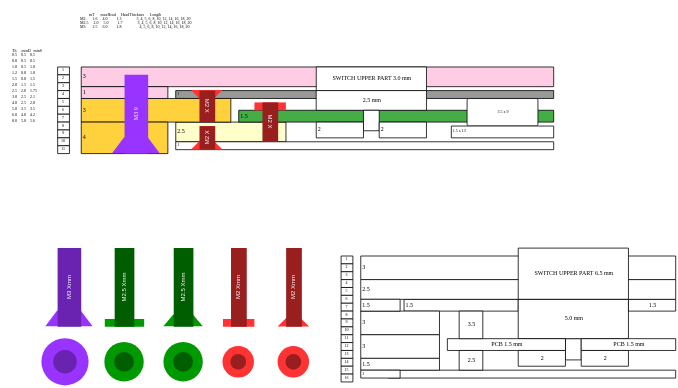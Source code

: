 <mxfile version="24.6.4" type="device">
  <diagram name="Page-1" id="6q55u24PyY2lI7wjEJeS">
    <mxGraphModel dx="134" dy="117" grid="1" gridSize="3.937" guides="0" tooltips="1" connect="1" arrows="1" fold="1" page="1" pageScale="1" pageWidth="413" pageHeight="291" math="0" shadow="0">
      <root>
        <mxCell id="0" />
        <mxCell id="1" parent="0" />
        <mxCell id="IqZT-jAwXNIvnsMeMo-4-17" value="2.5" style="verticalLabelPosition=middle;verticalAlign=middle;shape=mxgraph.basic.rect;fillColor2=none;strokeWidth=0.394;size=20;indent=5;labelPosition=center;align=left;fontSize=3;spacing=0;spacingLeft=1.968;fontFamily=Consolas;spacingTop=1.968;fillColor=#FFFFCC;" parent="1" vertex="1">
          <mxGeometry x="86.63" y="74.8" width="55.1" height="9.84" as="geometry" />
        </mxCell>
        <mxCell id="BOpzRuNXo1N_ohKq1Wjf-14" value="1.5" style="verticalLabelPosition=middle;verticalAlign=middle;shape=mxgraph.basic.rect;fillColor2=none;strokeWidth=0.394;size=20;indent=5;snapToPoint=1;spacing=0;fontSize=3;labelPosition=center;align=left;spacingTop=1.968;spacingLeft=1.968;fontFamily=Consolas;" parent="1" vertex="1">
          <mxGeometry x="200.78" y="163.4" width="57.09" height="5.91" as="geometry" />
        </mxCell>
        <mxCell id="BFdBF8wN3BKMCY04Q8-_-1" value="3" style="verticalLabelPosition=middle;verticalAlign=middle;shape=mxgraph.basic.rect;fillColor2=none;strokeWidth=0.394;size=5;indent=5;topLeftStyle=default;fontSize=3;labelPosition=center;align=left;spacing=0;spacingLeft=1.968;fontFamily=Consolas;spacingTop=1.968;" parent="1" vertex="1">
          <mxGeometry x="179.13" y="141.75" width="157.47" height="11.81" as="geometry" />
        </mxCell>
        <mxCell id="BFdBF8wN3BKMCY04Q8-_-3" value="3" style="verticalLabelPosition=middle;verticalAlign=middle;shape=mxgraph.basic.rect;fillColor2=none;strokeWidth=0.394;size=20;indent=5;labelPosition=center;align=left;fontSize=3;spacing=0;spacingLeft=1.968;fontFamily=Consolas;spacingTop=1.968;" parent="1" vertex="1">
          <mxGeometry x="179.13" y="169.3" width="39.36" height="11.82" as="geometry" />
        </mxCell>
        <mxCell id="BFdBF8wN3BKMCY04Q8-_-4" value="1" style="verticalLabelPosition=middle;verticalAlign=middle;shape=mxgraph.basic.rect;fillColor2=none;strokeWidth=0.394;size=20;indent=5;spacing=0;fontSize=2;labelPosition=center;align=left;spacingLeft=1.968;fontFamily=Consolas;spacingTop=1.968;" parent="1" vertex="1">
          <mxGeometry x="192.9" y="198.84" width="143.69" height="3.94" as="geometry" />
        </mxCell>
        <mxCell id="BFdBF8wN3BKMCY04Q8-_-5" value="" style="verticalLabelPosition=bottom;verticalAlign=top;shape=mxgraph.basic.rect;fillColor2=none;strokeWidth=0.394;size=20;indent=5;snapToPoint=1;spacing=0;fontFamily=Consolas;spacingTop=1.968;spacingLeft=1.968;" parent="1" vertex="1">
          <mxGeometry x="281.48" y="183.08" width="7.87" height="10.63" as="geometry" />
        </mxCell>
        <mxCell id="BFdBF8wN3BKMCY04Q8-_-6" value="5.0 mm" style="verticalLabelPosition=middle;verticalAlign=middle;shape=mxgraph.basic.rect;fillColor2=none;strokeWidth=0.394;size=20;indent=5;snapToPoint=1;labelPosition=center;align=center;spacing=0;fontSize=3;fontFamily=Consolas;spacingTop=1.968;spacingLeft=1.968;" parent="1" vertex="1">
          <mxGeometry x="257.858" y="163.394" width="55.118" height="19.68" as="geometry" />
        </mxCell>
        <mxCell id="BOpzRuNXo1N_ohKq1Wjf-1" value="PCB 1.5 mm" style="verticalLabelPosition=middle;verticalAlign=middle;shape=mxgraph.basic.rect;fillColor2=none;strokeWidth=0.394;size=20;indent=5;snapToPoint=1;spacing=0;fontSize=3;labelPosition=center;align=center;spacingTop=1.968;fontFamily=Consolas;spacingLeft=1.968;" parent="1" vertex="1">
          <mxGeometry x="222.43" y="183.08" width="59.06" height="5.91" as="geometry" />
        </mxCell>
        <mxCell id="BOpzRuNXo1N_ohKq1Wjf-7" value="PCB 1.5 mm" style="verticalLabelPosition=middle;verticalAlign=middle;shape=mxgraph.basic.rect;fillColor2=none;strokeWidth=0.394;size=20;indent=5;snapToPoint=1;spacing=0;fontSize=3;labelPosition=center;align=center;spacingTop=1.968;fontFamily=Consolas;spacingLeft=1.968;" parent="1" vertex="1">
          <mxGeometry x="289.36" y="183.08" width="47.24" height="5.91" as="geometry" />
        </mxCell>
        <mxCell id="BOpzRuNXo1N_ohKq1Wjf-8" value="2" style="verticalLabelPosition=middle;verticalAlign=middle;shape=mxgraph.basic.rect;fillColor2=none;strokeWidth=0.394;size=20;indent=5;snapToPoint=1;spacing=0;fontSize=3;labelPosition=center;align=center;spacingTop=1.968;fontFamily=Consolas;spacingLeft=1.968;" parent="1" vertex="1">
          <mxGeometry x="257.86" y="188.99" width="23.61" height="7.874" as="geometry" />
        </mxCell>
        <mxCell id="BOpzRuNXo1N_ohKq1Wjf-16" value="1.5" style="verticalLabelPosition=middle;verticalAlign=middle;shape=mxgraph.basic.rect;fillColor2=none;strokeWidth=0.394;size=20;indent=5;snapToPoint=1;spacing=0;fontSize=3;labelPosition=center;align=center;spacingTop=1.968;fontFamily=Consolas;spacingLeft=1.968;" parent="1" vertex="1">
          <mxGeometry x="312.99" y="163.4" width="23.61" height="5.91" as="geometry" />
        </mxCell>
        <mxCell id="12Ary9XXmufizBWTGnjO-1" value="1" style="verticalLabelPosition=middle;verticalAlign=middle;shape=mxgraph.basic.rect;fillColor2=none;strokeWidth=0.394;size=20;indent=5;snapToPoint=1;spacing=0;fontSize=2;labelPosition=center;align=left;spacingTop=1.968;spacingLeft=1.968;fontFamily=Consolas;fillColor=#999999;" parent="1" vertex="1">
          <mxGeometry x="86.61" y="59.05" width="188.98" height="3.94" as="geometry" />
        </mxCell>
        <mxCell id="12Ary9XXmufizBWTGnjO-2" value="3" style="verticalLabelPosition=middle;verticalAlign=middle;shape=mxgraph.basic.rect;fillColor2=none;strokeWidth=0.394;size=5;indent=5;topLeftStyle=default;spacing=0;labelPosition=center;align=left;fontSize=3;spacingLeft=1.968;fontFamily=Consolas;spacingTop=1.968;fillColor=#FFCCE6;" parent="1" vertex="1">
          <mxGeometry x="39.37" y="47.24" width="236.22" height="9.842" as="geometry" />
        </mxCell>
        <mxCell id="12Ary9XXmufizBWTGnjO-4" value="1" style="verticalLabelPosition=middle;verticalAlign=middle;shape=mxgraph.basic.rect;fillColor2=none;strokeWidth=0.394;size=20;indent=5;labelPosition=center;align=left;spacing=0;fontSize=2;spacingLeft=1.968;fontFamily=Consolas;spacingTop=1.968;fillColor=default;" parent="1" vertex="1">
          <mxGeometry x="86.61" y="84.64" width="188.98" height="3.94" as="geometry" />
        </mxCell>
        <mxCell id="12Ary9XXmufizBWTGnjO-7" value="SWITCH UPPER PART 3.0 mm" style="verticalLabelPosition=middle;verticalAlign=middle;shape=mxgraph.basic.rect;fillColor2=none;strokeWidth=0.394;size=20;indent=5;snapToPoint=1;spacing=0;fontSize=3;labelPosition=center;align=center;fontFamily=Consolas;spacingTop=1.968;spacingLeft=1.968;fillColor=default;" parent="1" vertex="1">
          <mxGeometry x="156.88" y="47.24" width="55.11" height="11.81" as="geometry" />
        </mxCell>
        <mxCell id="12Ary9XXmufizBWTGnjO-9" value="1.5" style="verticalLabelPosition=middle;verticalAlign=middle;shape=mxgraph.basic.rect;fillColor2=none;strokeWidth=0.394;size=20;indent=5;snapToPoint=1;spacing=0;fontSize=3;labelPosition=center;align=left;spacingTop=1.968;fontFamily=Consolas;spacingLeft=1.968;spacingRight=3.937;fillColor=#45AD45;" parent="1" vertex="1">
          <mxGeometry x="118.11" y="68.89" width="157.48" height="5.91" as="geometry" />
        </mxCell>
        <mxCell id="IHAw7xpyFStyCsIP_Cdi-9" value="&lt;div&gt;&lt;font face=&quot;Consolas&quot; style=&quot;font-size: 2px;&quot;&gt;Th&amp;nbsp; &amp;nbsp; &amp;nbsp;minD&amp;nbsp; &amp;nbsp;minS&lt;/font&gt;&lt;/div&gt;&lt;font face=&quot;Consolas&quot; style=&quot;font-size: 2px;&quot;&gt;0.5&amp;nbsp; &amp;nbsp; 0.5&amp;nbsp; &amp;nbsp; 0.5&lt;/font&gt;&lt;div style=&quot;line-height: 150%;&quot;&gt;&lt;font face=&quot;Consolas&quot; style=&quot;font-size: 2px;&quot;&gt;0.8&amp;nbsp; &amp;nbsp; 0.5&amp;nbsp; &amp;nbsp; 0.5&lt;/font&gt;&lt;/div&gt;&lt;div style=&quot;line-height: 150%;&quot;&gt;&lt;font face=&quot;Consolas&quot; style=&quot;font-size: 2px;&quot;&gt;1.0&amp;nbsp; &amp;nbsp; 0.5&amp;nbsp; &amp;nbsp; 1.0&lt;/font&gt;&lt;/div&gt;&lt;div style=&quot;line-height: 150%;&quot;&gt;&lt;font face=&quot;Consolas&quot; style=&quot;font-size: 2px;&quot;&gt;1.2&amp;nbsp; &amp;nbsp; 0.8&amp;nbsp; &amp;nbsp; 1.0&lt;/font&gt;&lt;/div&gt;&lt;div style=&quot;line-height: 150%;&quot;&gt;&lt;font face=&quot;Consolas&quot; style=&quot;font-size: 2px;&quot;&gt;1.5&amp;nbsp; &amp;nbsp; 0.8&amp;nbsp; &amp;nbsp; 1.5&lt;/font&gt;&lt;/div&gt;&lt;div style=&quot;line-height: 150%;&quot;&gt;&lt;font face=&quot;Consolas&quot; style=&quot;font-size: 2px;&quot;&gt;2.0&amp;nbsp; &amp;nbsp; 1.5&amp;nbsp; &amp;nbsp; 1.5&lt;/font&gt;&lt;/div&gt;&lt;div style=&quot;line-height: 150%;&quot;&gt;&lt;font face=&quot;Consolas&quot; style=&quot;font-size: 2px;&quot;&gt;2.5&amp;nbsp; &amp;nbsp; 2.0&amp;nbsp; &amp;nbsp; 1.75&lt;/font&gt;&lt;/div&gt;&lt;div style=&quot;line-height: 150%;&quot;&gt;&lt;font face=&quot;Consolas&quot; style=&quot;font-size: 2px;&quot;&gt;3.0&amp;nbsp; &amp;nbsp; 2.5&amp;nbsp; &amp;nbsp; 2.1&lt;/font&gt;&lt;/div&gt;&lt;div style=&quot;line-height: 150%;&quot;&gt;&lt;font face=&quot;Consolas&quot; style=&quot;font-size: 2px;&quot;&gt;4.0&amp;nbsp; &amp;nbsp; 2.5&amp;nbsp; &amp;nbsp; 2.8&lt;/font&gt;&lt;/div&gt;&lt;div style=&quot;line-height: 150%;&quot;&gt;&lt;font face=&quot;Consolas&quot; style=&quot;font-size: 2px;&quot;&gt;5.0&amp;nbsp; &amp;nbsp; 3.5&amp;nbsp; &amp;nbsp; 3.5&lt;/font&gt;&lt;/div&gt;&lt;div style=&quot;line-height: 150%;&quot;&gt;&lt;font face=&quot;Consolas&quot; style=&quot;font-size: 2px;&quot;&gt;6.0&amp;nbsp; &amp;nbsp; 4.0&amp;nbsp; &amp;nbsp; 4.2&lt;/font&gt;&lt;/div&gt;&lt;div style=&quot;line-height: 150%;&quot;&gt;&lt;font face=&quot;Consolas&quot; style=&quot;font-size: 2px;&quot;&gt;8.0&amp;nbsp; &amp;nbsp; 5.0&amp;nbsp; &amp;nbsp; 5.6&lt;/font&gt;&lt;/div&gt;" style="text;html=1;align=left;verticalAlign=top;whiteSpace=wrap;rounded=0;fontSize=2;spacing=0;spacingLeft=5.905;" parent="1" vertex="1">
          <mxGeometry x="-0.01" y="32.8" width="37.81" height="45.27" as="geometry" />
        </mxCell>
        <mxCell id="pGMCf8du6IPaKGWiBUyU-11" value="3.5" style="verticalLabelPosition=middle;verticalAlign=middle;shape=mxgraph.basic.rect;fillColor2=none;strokeWidth=0.394;size=20;indent=0;snapToPoint=1;spacing=0;labelPosition=center;align=center;fontSize=3;fontFamily=Consolas;spacingTop=1.968;spacingLeft=1.968;" parent="1" vertex="1">
          <mxGeometry x="228.34" y="169.3" width="11.81" height="13.78" as="geometry" />
        </mxCell>
        <mxCell id="I9b-SbaB7nnPd9SZiFOt-1" value="1" style="verticalLabelPosition=middle;verticalAlign=middle;shape=mxgraph.basic.rect;fillColor2=none;strokeWidth=0.394;size=20;indent=5;snapToPoint=1;spacing=0;fontSize=2;labelPosition=center;align=center;spacingTop=1.968;spacingLeft=0;spacingRight=0;fontFamily=Consolas;" parent="1" vertex="1">
          <mxGeometry x="27.57" y="47.24" width="5.9" height="3.93" as="geometry" />
        </mxCell>
        <mxCell id="I9b-SbaB7nnPd9SZiFOt-2" value="2" style="verticalLabelPosition=middle;verticalAlign=middle;shape=mxgraph.basic.rect;fillColor2=none;strokeWidth=0.394;size=20;indent=5;snapToPoint=1;spacing=0;fontSize=2;labelPosition=center;align=center;spacingTop=1.968;spacingLeft=0;spacingRight=0;fontFamily=Consolas;" parent="1" vertex="1">
          <mxGeometry x="27.57" y="51.17" width="5.9" height="3.93" as="geometry" />
        </mxCell>
        <mxCell id="I9b-SbaB7nnPd9SZiFOt-3" value="3" style="verticalLabelPosition=middle;verticalAlign=middle;shape=mxgraph.basic.rect;fillColor2=none;strokeWidth=0.394;size=20;indent=5;snapToPoint=1;spacing=0;fontSize=2;labelPosition=center;align=center;spacingTop=1.968;spacingLeft=0;spacingRight=0;fontFamily=Consolas;" parent="1" vertex="1">
          <mxGeometry x="27.57" y="55.11" width="5.9" height="3.93" as="geometry" />
        </mxCell>
        <mxCell id="I9b-SbaB7nnPd9SZiFOt-4" value="4" style="verticalLabelPosition=middle;verticalAlign=middle;shape=mxgraph.basic.rect;fillColor2=none;strokeWidth=0.394;size=1.77;indent=5;snapToPoint=1;spacing=0;fontSize=2;labelPosition=center;align=center;spacingTop=1.968;spacingLeft=0;spacingRight=0;fontFamily=Consolas;" parent="1" vertex="1">
          <mxGeometry x="27.57" y="59.05" width="5.9" height="3.93" as="geometry" />
        </mxCell>
        <mxCell id="I9b-SbaB7nnPd9SZiFOt-5" value="5" style="verticalLabelPosition=middle;verticalAlign=middle;shape=mxgraph.basic.rect;fillColor2=none;strokeWidth=0.394;size=1.77;indent=5;snapToPoint=1;spacing=0;fontSize=2;labelPosition=center;align=center;spacingTop=1.968;spacingLeft=0;spacingRight=0;fontFamily=Consolas;" parent="1" vertex="1">
          <mxGeometry x="27.57" y="62.99" width="5.9" height="3.93" as="geometry" />
        </mxCell>
        <mxCell id="I9b-SbaB7nnPd9SZiFOt-6" value="6" style="verticalLabelPosition=middle;verticalAlign=middle;shape=mxgraph.basic.rect;fillColor2=none;strokeWidth=0.394;size=1.77;indent=5;snapToPoint=1;spacing=0;fontSize=2;labelPosition=center;align=center;spacingTop=1.968;spacingLeft=0;spacingRight=0;fontFamily=Consolas;" parent="1" vertex="1">
          <mxGeometry x="27.57" y="66.92" width="5.9" height="3.93" as="geometry" />
        </mxCell>
        <mxCell id="I9b-SbaB7nnPd9SZiFOt-7" value="7" style="verticalLabelPosition=middle;verticalAlign=middle;shape=mxgraph.basic.rect;fillColor2=none;strokeWidth=0.394;size=1.77;indent=5;snapToPoint=1;spacing=0;fontSize=2;labelPosition=center;align=center;spacingTop=1.968;spacingLeft=0;spacingRight=0;fontFamily=Consolas;" parent="1" vertex="1">
          <mxGeometry x="27.57" y="70.86" width="5.9" height="3.93" as="geometry" />
        </mxCell>
        <mxCell id="I9b-SbaB7nnPd9SZiFOt-8" value="8" style="verticalLabelPosition=middle;verticalAlign=middle;shape=mxgraph.basic.rect;fillColor2=none;strokeWidth=0.394;size=1.77;indent=5;snapToPoint=1;spacing=0;fontSize=2;labelPosition=center;align=center;spacingTop=1.968;spacingLeft=0;spacingRight=0;fontFamily=Consolas;" parent="1" vertex="1">
          <mxGeometry x="27.57" y="74.8" width="5.9" height="3.93" as="geometry" />
        </mxCell>
        <mxCell id="I9b-SbaB7nnPd9SZiFOt-9" value="9" style="verticalLabelPosition=middle;verticalAlign=middle;shape=mxgraph.basic.rect;fillColor2=none;strokeWidth=0.394;size=1.77;indent=5;snapToPoint=1;spacing=0;fontSize=2;labelPosition=center;align=center;spacingTop=1.968;spacingLeft=0;spacingRight=0;fontFamily=Consolas;" parent="1" vertex="1">
          <mxGeometry x="27.57" y="78.73" width="5.9" height="3.93" as="geometry" />
        </mxCell>
        <mxCell id="I9b-SbaB7nnPd9SZiFOt-12" value="1" style="verticalLabelPosition=middle;verticalAlign=middle;shape=mxgraph.basic.rect;fillColor2=none;strokeWidth=0.394;size=20;indent=5;snapToPoint=1;spacing=0;fontSize=2;labelPosition=center;align=center;spacingTop=1.968;spacingLeft=0;spacingRight=0;fontFamily=Consolas;" parent="1" vertex="1">
          <mxGeometry x="169.29" y="141.75" width="5.9" height="3.93" as="geometry" />
        </mxCell>
        <mxCell id="I9b-SbaB7nnPd9SZiFOt-13" value="2" style="verticalLabelPosition=middle;verticalAlign=middle;shape=mxgraph.basic.rect;fillColor2=none;strokeWidth=0.394;size=20;indent=5;snapToPoint=1;spacing=0;fontSize=2;labelPosition=center;align=center;spacingTop=1.968;spacingLeft=0;spacingRight=0;fontFamily=Consolas;" parent="1" vertex="1">
          <mxGeometry x="169.29" y="145.68" width="5.9" height="3.93" as="geometry" />
        </mxCell>
        <mxCell id="I9b-SbaB7nnPd9SZiFOt-14" value="3" style="verticalLabelPosition=middle;verticalAlign=middle;shape=mxgraph.basic.rect;fillColor2=none;strokeWidth=0.394;size=20;indent=5;snapToPoint=1;spacing=0;fontSize=2;labelPosition=center;align=center;spacingTop=1.968;spacingLeft=0;spacingRight=0;fontFamily=Consolas;" parent="1" vertex="1">
          <mxGeometry x="169.29" y="149.62" width="5.9" height="3.93" as="geometry" />
        </mxCell>
        <mxCell id="I9b-SbaB7nnPd9SZiFOt-15" value="4" style="verticalLabelPosition=middle;verticalAlign=middle;shape=mxgraph.basic.rect;fillColor2=none;strokeWidth=0.394;size=1.77;indent=5;snapToPoint=1;spacing=0;fontSize=2;labelPosition=center;align=center;spacingTop=1.968;spacingLeft=0;spacingRight=0;fontFamily=Consolas;" parent="1" vertex="1">
          <mxGeometry x="169.29" y="153.56" width="5.9" height="3.93" as="geometry" />
        </mxCell>
        <mxCell id="I9b-SbaB7nnPd9SZiFOt-16" value="5" style="verticalLabelPosition=middle;verticalAlign=middle;shape=mxgraph.basic.rect;fillColor2=none;strokeWidth=0.394;size=1.77;indent=5;snapToPoint=1;spacing=0;fontSize=2;labelPosition=center;align=center;spacingTop=1.968;spacingLeft=0;spacingRight=0;fontFamily=Consolas;" parent="1" vertex="1">
          <mxGeometry x="169.29" y="157.5" width="5.9" height="3.93" as="geometry" />
        </mxCell>
        <mxCell id="I9b-SbaB7nnPd9SZiFOt-17" value="6" style="verticalLabelPosition=middle;verticalAlign=middle;shape=mxgraph.basic.rect;fillColor2=none;strokeWidth=0.394;size=1.77;indent=5;snapToPoint=1;spacing=0;fontSize=2;labelPosition=center;align=center;spacingTop=1.968;spacingLeft=0;spacingRight=0;fontFamily=Consolas;" parent="1" vertex="1">
          <mxGeometry x="169.29" y="161.43" width="5.9" height="3.93" as="geometry" />
        </mxCell>
        <mxCell id="I9b-SbaB7nnPd9SZiFOt-18" value="7" style="verticalLabelPosition=middle;verticalAlign=middle;shape=mxgraph.basic.rect;fillColor2=none;strokeWidth=0.394;size=1.77;indent=5;snapToPoint=1;spacing=0;fontSize=2;labelPosition=center;align=center;spacingTop=1.968;spacingLeft=0;spacingRight=0;fontFamily=Consolas;" parent="1" vertex="1">
          <mxGeometry x="169.29" y="165.37" width="5.9" height="3.93" as="geometry" />
        </mxCell>
        <mxCell id="I9b-SbaB7nnPd9SZiFOt-19" value="8" style="verticalLabelPosition=middle;verticalAlign=middle;shape=mxgraph.basic.rect;fillColor2=none;strokeWidth=0.394;size=1.77;indent=5;snapToPoint=1;spacing=0;fontSize=2;labelPosition=center;align=center;spacingTop=1.968;spacingLeft=0;spacingRight=0;fontFamily=Consolas;" parent="1" vertex="1">
          <mxGeometry x="169.29" y="169.31" width="5.9" height="3.93" as="geometry" />
        </mxCell>
        <mxCell id="I9b-SbaB7nnPd9SZiFOt-20" value="9" style="verticalLabelPosition=middle;verticalAlign=middle;shape=mxgraph.basic.rect;fillColor2=none;strokeWidth=0.394;size=1.77;indent=5;snapToPoint=1;spacing=0;fontSize=2;labelPosition=center;align=center;spacingTop=1.968;spacingLeft=0;spacingRight=0;fontFamily=Consolas;" parent="1" vertex="1">
          <mxGeometry x="169.29" y="173.24" width="5.9" height="3.93" as="geometry" />
        </mxCell>
        <mxCell id="I9b-SbaB7nnPd9SZiFOt-21" value="10" style="verticalLabelPosition=middle;verticalAlign=middle;shape=mxgraph.basic.rect;fillColor2=none;strokeWidth=0.394;size=1.77;indent=5;snapToPoint=1;spacing=0;fontSize=2;labelPosition=center;align=center;spacingTop=1.968;spacingLeft=0;spacingRight=0;fontFamily=Consolas;" parent="1" vertex="1">
          <mxGeometry x="169.29" y="177.18" width="5.9" height="3.93" as="geometry" />
        </mxCell>
        <mxCell id="I9b-SbaB7nnPd9SZiFOt-22" value="11" style="verticalLabelPosition=middle;verticalAlign=middle;shape=mxgraph.basic.rect;fillColor2=none;strokeWidth=0.394;size=1.77;indent=5;snapToPoint=1;spacing=0;fontSize=2;labelPosition=center;align=center;spacingTop=1.968;spacingLeft=0;spacingRight=0;fontFamily=Consolas;" parent="1" vertex="1">
          <mxGeometry x="169.29" y="181.12" width="5.9" height="3.93" as="geometry" />
        </mxCell>
        <mxCell id="I9b-SbaB7nnPd9SZiFOt-23" value="12" style="verticalLabelPosition=middle;verticalAlign=middle;shape=mxgraph.basic.rect;fillColor2=none;strokeWidth=0.394;size=1.77;indent=5;snapToPoint=1;spacing=0;fontSize=2;labelPosition=center;align=center;spacingTop=1.968;spacingLeft=0;spacingRight=0;fontFamily=Consolas;" parent="1" vertex="1">
          <mxGeometry x="169.29" y="185.05" width="5.9" height="3.93" as="geometry" />
        </mxCell>
        <mxCell id="I9b-SbaB7nnPd9SZiFOt-24" value="13" style="verticalLabelPosition=middle;verticalAlign=middle;shape=mxgraph.basic.rect;fillColor2=none;strokeWidth=0.394;size=1.77;indent=5;snapToPoint=1;spacing=0;fontSize=2;labelPosition=center;align=center;spacingTop=1.968;spacingLeft=0;spacingRight=0;fontFamily=Consolas;" parent="1" vertex="1">
          <mxGeometry x="169.29" y="188.99" width="5.9" height="3.93" as="geometry" />
        </mxCell>
        <mxCell id="I9b-SbaB7nnPd9SZiFOt-25" value="14" style="verticalLabelPosition=middle;verticalAlign=middle;shape=mxgraph.basic.rect;fillColor2=none;strokeWidth=0.394;size=1.77;indent=5;snapToPoint=1;spacing=0;fontSize=2;labelPosition=center;align=center;spacingTop=1.968;spacingLeft=0;spacingRight=0;fontFamily=Consolas;" parent="1" vertex="1">
          <mxGeometry x="169.29" y="192.93" width="5.9" height="3.93" as="geometry" />
        </mxCell>
        <mxCell id="I9b-SbaB7nnPd9SZiFOt-26" value="15" style="verticalLabelPosition=middle;verticalAlign=middle;shape=mxgraph.basic.rect;fillColor2=none;strokeWidth=0.394;size=1.77;indent=5;snapToPoint=1;spacing=0;fontSize=2;labelPosition=center;align=center;spacingTop=1.968;spacingLeft=0;spacingRight=0;fontFamily=Consolas;" parent="1" vertex="1">
          <mxGeometry x="169.29" y="196.86" width="5.9" height="3.93" as="geometry" />
        </mxCell>
        <mxCell id="I9b-SbaB7nnPd9SZiFOt-27" value="16" style="verticalLabelPosition=middle;verticalAlign=middle;shape=mxgraph.basic.rect;fillColor2=none;strokeWidth=0.394;size=1.77;indent=5;snapToPoint=1;spacing=0;fontSize=2;labelPosition=center;align=center;spacingTop=1.968;spacingLeft=0;spacingRight=0;fontFamily=Consolas;" parent="1" vertex="1">
          <mxGeometry x="169.29" y="200.79" width="5.9" height="3.93" as="geometry" />
        </mxCell>
        <mxCell id="ATwWc056X0EkysEUGRjf-2" value="10" style="verticalLabelPosition=middle;verticalAlign=middle;shape=mxgraph.basic.rect;fillColor2=none;strokeWidth=0.394;size=1.82;indent=5;snapToPoint=1;spacing=0;fontSize=2;labelPosition=center;align=center;spacingTop=1.968;spacingLeft=0;spacingRight=0;fontFamily=Consolas;" parent="1" vertex="1">
          <mxGeometry x="27.58" y="82.67" width="5.9" height="3.93" as="geometry" />
        </mxCell>
        <mxCell id="-E6dwC6fU4psSkvqUc8i-1" value="3" style="verticalLabelPosition=middle;verticalAlign=middle;shape=mxgraph.basic.rect;fillColor2=none;strokeWidth=0.394;size=20;indent=5;labelPosition=center;align=left;fontSize=3;spacing=0;spacingLeft=1.968;fontFamily=Consolas;spacingTop=1.968;" parent="1" vertex="1">
          <mxGeometry x="179.13" y="181.12" width="39.36" height="11.81" as="geometry" />
        </mxCell>
        <mxCell id="-E6dwC6fU4psSkvqUc8i-2" value="1.5" style="verticalLabelPosition=middle;verticalAlign=middle;shape=mxgraph.basic.rect;fillColor2=none;strokeWidth=0.394;size=20;indent=5;labelPosition=center;align=left;fontSize=3;spacing=0;spacingLeft=1.968;fontFamily=Consolas;spacingTop=1.968;" parent="1" vertex="1">
          <mxGeometry x="179.13" y="192.93" width="39.36" height="5.91" as="geometry" />
        </mxCell>
        <mxCell id="-E6dwC6fU4psSkvqUc8i-3" value="2.5" style="verticalLabelPosition=middle;verticalAlign=middle;shape=mxgraph.basic.rect;fillColor2=none;strokeWidth=0.394;size=5;indent=5;topLeftStyle=default;fontSize=3;labelPosition=center;align=left;spacing=0;spacingLeft=1.968;fontFamily=Consolas;spacingTop=1.968;" parent="1" vertex="1">
          <mxGeometry x="179.13" y="153.56" width="157.47" height="9.85" as="geometry" />
        </mxCell>
        <mxCell id="BFdBF8wN3BKMCY04Q8-_-7" value="SWITCH UPPER PART 6.5 mm" style="verticalLabelPosition=middle;verticalAlign=middle;shape=mxgraph.basic.rect;fillColor2=none;strokeWidth=0.394;size=20;indent=5;snapToPoint=1;fontSize=3;labelPosition=center;align=center;spacing=0;fontFamily=Consolas;spacingTop=1.968;spacingLeft=1.968;" parent="1" vertex="1">
          <mxGeometry x="257.86" y="137.8" width="55.12" height="25.59" as="geometry" />
        </mxCell>
        <mxCell id="xJWUByJTI-TTXz5kbCh5-6" value="2" style="verticalLabelPosition=middle;verticalAlign=middle;shape=mxgraph.basic.rect;fillColor2=none;strokeWidth=0.394;size=20;indent=5;snapToPoint=1;spacing=0;fontSize=3;labelPosition=center;align=center;spacingTop=1.968;fontFamily=Consolas;spacingLeft=1.968;" parent="1" vertex="1">
          <mxGeometry x="289.36" y="188.99" width="23.61" height="7.874" as="geometry" />
        </mxCell>
        <mxCell id="xJWUByJTI-TTXz5kbCh5-7" value="3" style="verticalLabelPosition=middle;verticalAlign=middle;shape=mxgraph.basic.rect;fillColor2=none;strokeWidth=0.394;size=20;indent=5;snapToPoint=1;spacing=0;fontSize=3;labelPosition=center;align=left;spacingTop=1.968;fontFamily=Consolas;spacingLeft=1.968;fillColor=#FFD23D;" parent="1" vertex="1">
          <mxGeometry x="39.38" y="62.99" width="74.79" height="11.81" as="geometry" />
        </mxCell>
        <mxCell id="xJWUByJTI-TTXz5kbCh5-9" value="2.5" style="verticalLabelPosition=middle;verticalAlign=middle;shape=mxgraph.basic.rect;fillColor2=none;strokeWidth=0.394;size=3.72;indent=5;snapToPoint=1;spacing=0;fontSize=3;labelPosition=center;align=center;spacingTop=1.968;fontFamily=Consolas;spacingLeft=1.968;" parent="1" vertex="1">
          <mxGeometry x="228.34" y="188.99" width="11.81" height="9.842" as="geometry" />
        </mxCell>
        <mxCell id="xJWUByJTI-TTXz5kbCh5-10" value="1" style="verticalLabelPosition=middle;verticalAlign=middle;shape=mxgraph.basic.rect;fillColor2=none;strokeWidth=0.394;size=20;indent=5;spacing=0;fontSize=2;labelPosition=center;align=left;spacingLeft=1.968;fontFamily=Consolas;spacingTop=1.968;" parent="1" vertex="1">
          <mxGeometry x="179.13" y="198.84" width="19.68" height="3.94" as="geometry" />
        </mxCell>
        <mxCell id="xJWUByJTI-TTXz5kbCh5-12" value="1.5" style="verticalLabelPosition=middle;verticalAlign=middle;shape=mxgraph.basic.rect;fillColor2=none;strokeWidth=0.394;size=20;indent=5;snapToPoint=1;spacing=0;fontSize=3;labelPosition=center;align=left;spacingTop=1.968;spacingLeft=1.968;fontFamily=Consolas;" parent="1" vertex="1">
          <mxGeometry x="179.13" y="163.4" width="19.68" height="5.91" as="geometry" />
        </mxCell>
        <mxCell id="Qzh2E_TufpZT9KLzvfDM-2" value="&lt;div style=&quot;line-height: 100%;&quot;&gt;&lt;font face=&quot;Consolas&quot;&gt;&amp;nbsp; &amp;nbsp; &amp;nbsp; &amp;nbsp; &amp;nbsp;mT&amp;nbsp; &amp;nbsp; &amp;nbsp; maxHead&amp;nbsp; &amp;nbsp; &amp;nbsp;HeadThicknes&amp;nbsp; &amp;nbsp; &amp;nbsp; Length&lt;/font&gt;&lt;/div&gt;&lt;div style=&quot;line-height: 100%;&quot;&gt;&lt;font face=&quot;Consolas&quot;&gt;M2.&amp;nbsp; &amp;nbsp; &amp;nbsp; 1.6&amp;nbsp; &amp;nbsp; &amp;nbsp;4.0&amp;nbsp; &amp;nbsp; &amp;nbsp; &amp;nbsp; &amp;nbsp;1.3&amp;nbsp; &amp;nbsp; &amp;nbsp; &amp;nbsp; &amp;nbsp; &amp;nbsp; &amp;nbsp; &amp;nbsp;3, 4, 5, 6, 8, 10, 12, 14, 16, 18, 20&lt;/font&gt;&lt;/div&gt;&lt;div style=&quot;line-height: 100%;&quot;&gt;&lt;font face=&quot;Consolas&quot;&gt;M2.5&amp;nbsp; &amp;nbsp; &amp;nbsp;2.0&amp;nbsp; &amp;nbsp; &amp;nbsp;5.0&amp;nbsp; &amp;nbsp; &amp;nbsp; &amp;nbsp; &amp;nbsp;1.7&amp;nbsp; &amp;nbsp; &amp;nbsp; &amp;nbsp; &amp;nbsp; &amp;nbsp; &amp;nbsp; &amp;nbsp;&lt;/font&gt;&lt;span style=&quot;font-family: Consolas; background-color: initial;&quot;&gt;3, 4, 5, 6, 8, 10, 12, 14, 16, 18, 20&lt;/span&gt;&lt;/div&gt;&lt;div style=&quot;line-height: 100%;&quot;&gt;&lt;font face=&quot;Consolas&quot;&gt;M3.&amp;nbsp; &amp;nbsp; &amp;nbsp; 2.5&amp;nbsp; &amp;nbsp; &amp;nbsp;6.0&amp;nbsp; &amp;nbsp; &amp;nbsp; &amp;nbsp; &amp;nbsp;1.8&amp;nbsp; &amp;nbsp; &amp;nbsp; &amp;nbsp; &amp;nbsp; &amp;nbsp; &amp;nbsp; &amp;nbsp; &amp;nbsp;&amp;nbsp;&lt;/font&gt;&lt;span style=&quot;font-family: Consolas; background-color: initial;&quot;&gt;4, 5, 6, 8, 10, 12, 14, 16, 18, 20&lt;/span&gt;&lt;/div&gt;" style="text;html=1;align=left;verticalAlign=top;whiteSpace=wrap;rounded=0;fontSize=2;spacing=0;spacingLeft=5.905;" parent="1" vertex="1">
          <mxGeometry x="33.8" y="14.97" width="104.33" height="17.71" as="geometry" />
        </mxCell>
        <mxCell id="-E6dwC6fU4psSkvqUc8i-4" value="4" style="verticalLabelPosition=middle;verticalAlign=middle;shape=mxgraph.basic.rect;fillColor2=none;strokeWidth=0.394;size=20;indent=5;labelPosition=center;align=left;fontSize=3;spacing=0;spacingLeft=1.968;fontFamily=Consolas;spacingTop=1.968;fillColor=#FFD23D;" parent="1" vertex="1">
          <mxGeometry x="39.38" y="74.8" width="43.3" height="15.75" as="geometry" />
        </mxCell>
        <mxCell id="12Ary9XXmufizBWTGnjO-6" value="2.5 mm" style="verticalLabelPosition=middle;verticalAlign=middle;shape=mxgraph.basic.rect;fillColor2=none;strokeWidth=0.394;size=20;indent=5;snapToPoint=1;spacing=0;labelPosition=center;align=center;fontSize=3;fontFamily=Consolas;spacingTop=1.968;spacingLeft=1.968;fillColor=default;" parent="1" vertex="1">
          <mxGeometry x="156.85" y="59.05" width="55.14" height="9.85" as="geometry" />
        </mxCell>
        <mxCell id="NTcPvVKUhjpcu_kJMHEb-8" value="" style="shape=trapezoid;perimeter=trapezoidPerimeter;whiteSpace=wrap;html=1;fixedSize=1;size=5.902;strokeColor=none;fillColor=#9933FF;rotation=0;fillStyle=solid;" parent="1" vertex="1">
          <mxGeometry x="55.119" y="82.68" width="23.622" height="7.874" as="geometry" />
        </mxCell>
        <mxCell id="12Ary9XXmufizBWTGnjO-5" value="" style="verticalLabelPosition=bottom;verticalAlign=top;shape=mxgraph.basic.rect;fillColor2=none;strokeWidth=0.394;size=3.94;indent=5;snapToPoint=1;spacing=0;fontFamily=Consolas;spacingTop=1.968;spacingLeft=1.968;fillColor=default;" parent="1" vertex="1">
          <mxGeometry x="180.49" y="68.89" width="7.87" height="10.236" as="geometry" />
        </mxCell>
        <mxCell id="PEXuOpN_gfjlifwDr6Oz-2" value="2" style="verticalLabelPosition=middle;verticalAlign=middle;shape=mxgraph.basic.rect;fillColor2=none;strokeWidth=0.394;size=20;indent=5;labelPosition=center;align=left;fontSize=3;spacing=0;spacingLeft=1.968;fontFamily=Consolas;spacingTop=1.968;fillColor=default;" parent="1" vertex="1">
          <mxGeometry x="156.87" y="74.8" width="23.62" height="7.88" as="geometry" />
        </mxCell>
        <mxCell id="PEXuOpN_gfjlifwDr6Oz-5" value="" style="group" parent="1" vertex="1" connectable="0">
          <mxGeometry x="224.41" y="62.991" width="51.18" height="19.685" as="geometry" />
        </mxCell>
        <mxCell id="RTYT6uNbu9dAxZq9Mq6Q-8" value="3.5 x 9" style="verticalLabelPosition=middle;verticalAlign=middle;shape=mxgraph.basic.rect;fillColor2=none;strokeWidth=0.394;size=6.89;indent=5;labelPosition=center;align=center;spacing=0;fontSize=2;spacingLeft=1.968;fontFamily=Consolas;spacingTop=1.968;rectStyle=rounded;absoluteCornerSize=0;topLeftStyle=default;topRightStyle=default;bottomRightStyle=default;bottomLeftStyle=default;fillColor=default;horizontal=1;" parent="PEXuOpN_gfjlifwDr6Oz-5" vertex="1">
          <mxGeometry x="7.88" width="35.433" height="13.779" as="geometry" />
        </mxCell>
        <mxCell id="RTYT6uNbu9dAxZq9Mq6Q-7" value="1.5 x 13" style="verticalLabelPosition=middle;verticalAlign=middle;shape=mxgraph.basic.rect;fillColor2=none;strokeWidth=0.394;size=20;indent=5;labelPosition=center;align=left;spacing=0;fontSize=2;spacingLeft=1.968;fontFamily=Consolas;spacingTop=1.968;fillColor=default;" parent="PEXuOpN_gfjlifwDr6Oz-5" vertex="1">
          <mxGeometry y="13.779" width="51.18" height="5.905" as="geometry" />
        </mxCell>
        <mxCell id="PEXuOpN_gfjlifwDr6Oz-10" value="2" style="verticalLabelPosition=middle;verticalAlign=middle;shape=mxgraph.basic.rect;fillColor2=none;strokeWidth=0.394;size=20;indent=5;labelPosition=center;align=left;fontSize=3;spacing=0;spacingLeft=1.968;fontFamily=Consolas;spacingTop=1.968;fillColor=default;" parent="1" vertex="1">
          <mxGeometry x="188.36" y="74.8" width="23.62" height="7.88" as="geometry" />
        </mxCell>
        <mxCell id="PEXuOpN_gfjlifwDr6Oz-12" value="1" style="verticalLabelPosition=middle;verticalAlign=middle;shape=mxgraph.basic.rect;fillColor2=none;strokeWidth=0.394;size=20;indent=5;snapToPoint=1;spacing=0;fontSize=3;labelPosition=center;align=left;spacingTop=1.968;fontFamily=Consolas;spacingLeft=1.968;fillColor=#FFCCE6;" parent="1" vertex="1">
          <mxGeometry x="39.38" y="57.087" width="43.3" height="5.905" as="geometry" />
        </mxCell>
        <mxCell id="PEXuOpN_gfjlifwDr6Oz-13" value="11" style="verticalLabelPosition=middle;verticalAlign=middle;shape=mxgraph.basic.rect;fillColor2=none;strokeWidth=0.394;size=1.82;indent=5;snapToPoint=1;spacing=0;fontSize=2;labelPosition=center;align=center;spacingTop=1.968;spacingLeft=0;spacingRight=0;fontFamily=Consolas;" parent="1" vertex="1">
          <mxGeometry x="27.58" y="86.61" width="5.9" height="3.93" as="geometry" />
        </mxCell>
        <mxCell id="Qzh2E_TufpZT9KLzvfDM-15" value="M3 9" style="verticalLabelPosition=middle;verticalAlign=middle;shape=mxgraph.basic.rect;fillColor2=none;strokeWidth=0.394;size=20;indent=5;labelPosition=center;align=center;fontSize=3;spacing=0;spacingLeft=0;fontFamily=Consolas;spacingTop=1.968;fillColor=#9933FF;fontColor=#FFFFFF;horizontal=0;strokeColor=none;" parent="1" vertex="1">
          <mxGeometry x="61.023" y="51.181" width="11.81" height="39.37" as="geometry" />
        </mxCell>
        <mxCell id="ZLip_ffkF-UP-xcDLgmN-4" value="" style="ellipse;whiteSpace=wrap;html=1;aspect=fixed;fillColor=#9933FF;strokeColor=none;container=0;" parent="1" vertex="1">
          <mxGeometry x="19.68" y="183.08" width="23.62" height="23.62" as="geometry" />
        </mxCell>
        <mxCell id="ZLip_ffkF-UP-xcDLgmN-6" value="" style="ellipse;whiteSpace=wrap;html=1;aspect=fixed;fillColor=#6923B0;strokeColor=none;container=0;" parent="1" vertex="1">
          <mxGeometry x="25.59" y="188.98" width="11.81" height="11.81" as="geometry" />
        </mxCell>
        <mxCell id="ZLip_ffkF-UP-xcDLgmN-8" value="" style="ellipse;whiteSpace=wrap;html=1;aspect=fixed;fillColor=#009900;strokeColor=none;container=0;" parent="1" vertex="1">
          <mxGeometry x="80.71" y="185.05" width="19.69" height="19.69" as="geometry" />
        </mxCell>
        <mxCell id="ZLip_ffkF-UP-xcDLgmN-9" value="" style="ellipse;whiteSpace=wrap;html=1;aspect=fixed;fillColor=#005E00;strokeColor=none;container=0;" parent="1" vertex="1">
          <mxGeometry x="85.631" y="189.969" width="9.85" height="9.85" as="geometry" />
        </mxCell>
        <mxCell id="ZLip_ffkF-UP-xcDLgmN-14" value="" style="ellipse;whiteSpace=wrap;html=1;aspect=fixed;fillColor=#FF3333;strokeColor=none;container=0;" parent="1" vertex="1">
          <mxGeometry x="110.23" y="187.02" width="15.75" height="15.75" as="geometry" />
        </mxCell>
        <mxCell id="ZLip_ffkF-UP-xcDLgmN-15" value="" style="ellipse;whiteSpace=wrap;html=1;aspect=fixed;fillColor=#991F1F;strokeColor=none;container=0;" parent="1" vertex="1">
          <mxGeometry x="114.171" y="190.949" width="7.874" height="7.87" as="geometry" />
        </mxCell>
        <mxCell id="NTcPvVKUhjpcu_kJMHEb-7" value="" style="shape=trapezoid;perimeter=trapezoidPerimeter;whiteSpace=wrap;html=1;fixedSize=1;size=4.921;strokeColor=none;fillColor=#009900;rotation=0;fillStyle=solid;fontFamily=Helvetica;container=0;" parent="1" vertex="1">
          <mxGeometry x="80.697" y="171.24" width="19.69" height="5.91" as="geometry" />
        </mxCell>
        <mxCell id="Qzh2E_TufpZT9KLzvfDM-19" value="M2.5 Xmm" style="verticalLabelPosition=middle;verticalAlign=middle;shape=mxgraph.basic.rect;fillColor2=none;strokeWidth=0.394;size=20;indent=5;labelPosition=center;align=center;fontSize=3;spacing=0;spacingLeft=0;fontFamily=Helvetica;spacingTop=1.968;fillColor=#005E00;fontColor=#FFFFFF;horizontal=0;strokeColor=none;container=0;" parent="1" vertex="1">
          <mxGeometry x="85.62" y="137.8" width="9.84" height="39.36" as="geometry" />
        </mxCell>
        <mxCell id="o2-Aj4wBCtstnL9yCd3O-3" value="" style="verticalLabelPosition=middle;verticalAlign=middle;shape=mxgraph.basic.rect;fillColor2=none;strokeWidth=0.394;size=20;indent=5;labelPosition=center;align=center;fontSize=3;spacing=0;spacingLeft=0;fontFamily=Helvetica;spacingTop=1.968;fillColor=#009900;fontColor=#FFFFFF;horizontal=0;strokeColor=none;container=0;" parent="1" vertex="1">
          <mxGeometry x="51.15" y="173.21" width="19.68" height="3.94" as="geometry" />
        </mxCell>
        <mxCell id="Qzh2E_TufpZT9KLzvfDM-5" value="M2.5 Xmm" style="verticalLabelPosition=middle;verticalAlign=middle;shape=mxgraph.basic.rect;fillColor2=none;strokeWidth=0.394;size=20;indent=5;labelPosition=center;align=center;fontSize=3;spacing=0;spacingLeft=0;fontFamily=Helvetica;spacingTop=1.968;fillColor=#005E00;fontColor=#FFFFFF;horizontal=0;strokeColor=none;container=0;" parent="1" vertex="1">
          <mxGeometry x="56.09" y="137.8" width="9.84" height="39.36" as="geometry" />
        </mxCell>
        <mxCell id="ZLip_ffkF-UP-xcDLgmN-1" value="" style="shape=trapezoid;perimeter=trapezoidPerimeter;whiteSpace=wrap;html=1;fixedSize=1;size=5.902;strokeColor=none;fillColor=#9933FF;rotation=0;fillStyle=solid;container=0;" parent="1" vertex="1">
          <mxGeometry x="21.649" y="169.3" width="23.622" height="7.874" as="geometry" />
        </mxCell>
        <mxCell id="ZLip_ffkF-UP-xcDLgmN-2" value="M3 Xmm" style="verticalLabelPosition=middle;verticalAlign=middle;shape=mxgraph.basic.rect;fillColor2=none;strokeWidth=0.394;size=20;indent=5;labelPosition=center;align=center;fontSize=3;spacing=0;spacingLeft=0;fontFamily=Helvetica;spacingTop=1.968;fillColor=#6923B0;fontColor=#FFFFFF;horizontal=0;strokeColor=none;container=0;" parent="1" vertex="1">
          <mxGeometry x="27.55" y="137.8" width="11.81" height="39.37" as="geometry" />
        </mxCell>
        <mxCell id="ZLip_ffkF-UP-xcDLgmN-25" value="" style="group" parent="1" vertex="1" connectable="0">
          <mxGeometry x="51.18" y="185.05" width="19.69" height="19.69" as="geometry" />
        </mxCell>
        <mxCell id="ZLip_ffkF-UP-xcDLgmN-5" value="" style="ellipse;whiteSpace=wrap;html=1;aspect=fixed;fillColor=#009900;strokeColor=none;container=0;" parent="ZLip_ffkF-UP-xcDLgmN-25" vertex="1">
          <mxGeometry width="19.69" height="19.69" as="geometry" />
        </mxCell>
        <mxCell id="ZLip_ffkF-UP-xcDLgmN-7" value="" style="ellipse;whiteSpace=wrap;html=1;aspect=fixed;fillColor=#005E00;strokeColor=none;container=0;" parent="ZLip_ffkF-UP-xcDLgmN-25" vertex="1">
          <mxGeometry x="4.921" y="4.919" width="9.85" height="9.85" as="geometry" />
        </mxCell>
        <mxCell id="IqZT-jAwXNIvnsMeMo-4-1" value="" style="shape=trapezoid;perimeter=trapezoidPerimeter;whiteSpace=wrap;html=1;fixedSize=1;size=5.903;strokeColor=none;fillColor=#FF3333;rotation=-360;fillStyle=solid;fontFamily=Helvetica;container=0;" parent="1" vertex="1">
          <mxGeometry x="137.796" y="171.347" width="15.748" height="5.92" as="geometry" />
        </mxCell>
        <mxCell id="IqZT-jAwXNIvnsMeMo-4-2" value="M2 Xmm" style="verticalLabelPosition=middle;verticalAlign=middle;shape=mxgraph.basic.rect;fillColor2=none;strokeWidth=0.394;size=20;indent=5;labelPosition=center;align=center;fontSize=3;spacing=0;spacingLeft=0;fontFamily=Helvetica;spacingTop=1.968;fillColor=#991F1F;fontColor=#FFFFFF;horizontal=0;strokeColor=none;rotation=0;container=0;" parent="1" vertex="1">
          <mxGeometry x="141.817" y="137.797" width="7.87" height="39.36" as="geometry" />
        </mxCell>
        <mxCell id="IqZT-jAwXNIvnsMeMo-4-3" value="" style="ellipse;whiteSpace=wrap;html=1;aspect=fixed;fillColor=#FF3333;strokeColor=none;container=0;" parent="1" vertex="1">
          <mxGeometry x="137.787" y="187.017" width="15.75" height="15.75" as="geometry" />
        </mxCell>
        <mxCell id="IqZT-jAwXNIvnsMeMo-4-4" value="" style="ellipse;whiteSpace=wrap;html=1;aspect=fixed;fillColor=#991F1F;strokeColor=none;container=0;" parent="1" vertex="1">
          <mxGeometry x="141.728" y="190.946" width="7.874" height="7.87" as="geometry" />
        </mxCell>
        <mxCell id="IqZT-jAwXNIvnsMeMo-4-5" value="" style="verticalLabelPosition=middle;verticalAlign=middle;shape=mxgraph.basic.rect;fillColor2=none;strokeWidth=0.394;size=20;indent=5;labelPosition=center;align=center;fontSize=3;spacing=0;spacingLeft=0;fontFamily=Helvetica;spacingTop=1.968;fillColor=#FF3333;fontColor=#FFFFFF;horizontal=0;strokeColor=none;container=0;" parent="1" vertex="1">
          <mxGeometry x="110.24" y="173.21" width="15.71" height="3.94" as="geometry" />
        </mxCell>
        <mxCell id="Qzh2E_TufpZT9KLzvfDM-22" value="M2 Xmm" style="verticalLabelPosition=middle;verticalAlign=middle;shape=mxgraph.basic.rect;fillColor2=none;strokeWidth=0.394;size=20;indent=5;labelPosition=center;align=center;fontSize=3;spacing=0;spacingLeft=0;fontFamily=Helvetica;spacingTop=1.968;fillColor=#991F1F;fontColor=#FFFFFF;horizontal=0;strokeColor=none;rotation=0;container=0;" parent="1" vertex="1">
          <mxGeometry x="114.26" y="137.8" width="7.87" height="39.36" as="geometry" />
        </mxCell>
        <mxCell id="IqZT-jAwXNIvnsMeMo-4-12" value="" style="shape=trapezoid;perimeter=trapezoidPerimeter;whiteSpace=wrap;html=1;fixedSize=1;size=5.903;strokeColor=none;fillColor=#FF3333;rotation=-540;fillStyle=solid;fontFamily=Helvetica;container=0;" parent="1" vertex="1">
          <mxGeometry x="94.483" y="59.054" width="15.748" height="5.92" as="geometry" />
        </mxCell>
        <mxCell id="IqZT-jAwXNIvnsMeMo-4-13" value="M2 X" style="verticalLabelPosition=middle;verticalAlign=middle;shape=mxgraph.basic.rect;fillColor2=none;strokeWidth=0.394;size=20;indent=5;labelPosition=center;align=center;fontSize=3;spacing=0;spacingLeft=0;fontFamily=Helvetica;spacingTop=1.968;fillColor=#991F1F;fontColor=#FFFFFF;horizontal=0;strokeColor=none;rotation=-180;container=0;" parent="1" vertex="1">
          <mxGeometry x="98.48" y="59.05" width="7.87" height="15.74" as="geometry" />
        </mxCell>
        <mxCell id="IqZT-jAwXNIvnsMeMo-4-6" value="" style="verticalLabelPosition=middle;verticalAlign=middle;shape=mxgraph.basic.rect;fillColor2=none;strokeWidth=0.394;size=20;indent=5;labelPosition=center;align=center;fontSize=3;spacing=0;spacingLeft=0;fontFamily=Helvetica;spacingTop=1.968;fillColor=#FF3333;fontColor=#FFFFFF;horizontal=0;strokeColor=none;container=0;rotation=-180;" parent="1" vertex="1">
          <mxGeometry x="125.975" y="64.96" width="15.71" height="3.94" as="geometry" />
        </mxCell>
        <mxCell id="IqZT-jAwXNIvnsMeMo-4-7" value="M2 X" style="verticalLabelPosition=middle;verticalAlign=middle;shape=mxgraph.basic.rect;fillColor2=none;strokeWidth=0.394;size=20;indent=5;labelPosition=center;align=center;fontSize=3;spacing=0;spacingLeft=0;fontFamily=Helvetica;spacingTop=1.968;fillColor=#991F1F;fontColor=#FFFFFF;horizontal=0;strokeColor=none;rotation=-180;container=0;" parent="1" vertex="1">
          <mxGeometry x="129.97" y="64.96" width="7.87" height="19.685" as="geometry" />
        </mxCell>
        <mxCell id="gBnHCVhReYJ6OxNpK1H--7" value="" style="group" parent="1" vertex="1" connectable="0">
          <mxGeometry x="94.49" y="76.772" width="15.748" height="11.987" as="geometry" />
        </mxCell>
        <mxCell id="gBnHCVhReYJ6OxNpK1H--4" value="" style="shape=trapezoid;perimeter=trapezoidPerimeter;whiteSpace=wrap;html=1;fixedSize=1;size=5.903;strokeColor=none;fillColor=#FF3333;rotation=-720;fillStyle=solid;fontFamily=Helvetica;container=0;" parent="gBnHCVhReYJ6OxNpK1H--7" vertex="1">
          <mxGeometry y="6.067" width="15.748" height="5.92" as="geometry" />
        </mxCell>
        <mxCell id="gBnHCVhReYJ6OxNpK1H--5" value="M2 X" style="verticalLabelPosition=middle;verticalAlign=middle;shape=mxgraph.basic.rect;fillColor2=none;strokeWidth=0.394;size=20;indent=5;labelPosition=center;align=center;fontSize=3;spacing=0;spacingLeft=0;fontFamily=Helvetica;spacingTop=1.968;fillColor=#991F1F;fontColor=#FFFFFF;horizontal=0;strokeColor=none;rotation=-360;container=0;" parent="gBnHCVhReYJ6OxNpK1H--7" vertex="1">
          <mxGeometry x="4.0" width="7.87" height="11.81" as="geometry" />
        </mxCell>
      </root>
    </mxGraphModel>
  </diagram>
</mxfile>
